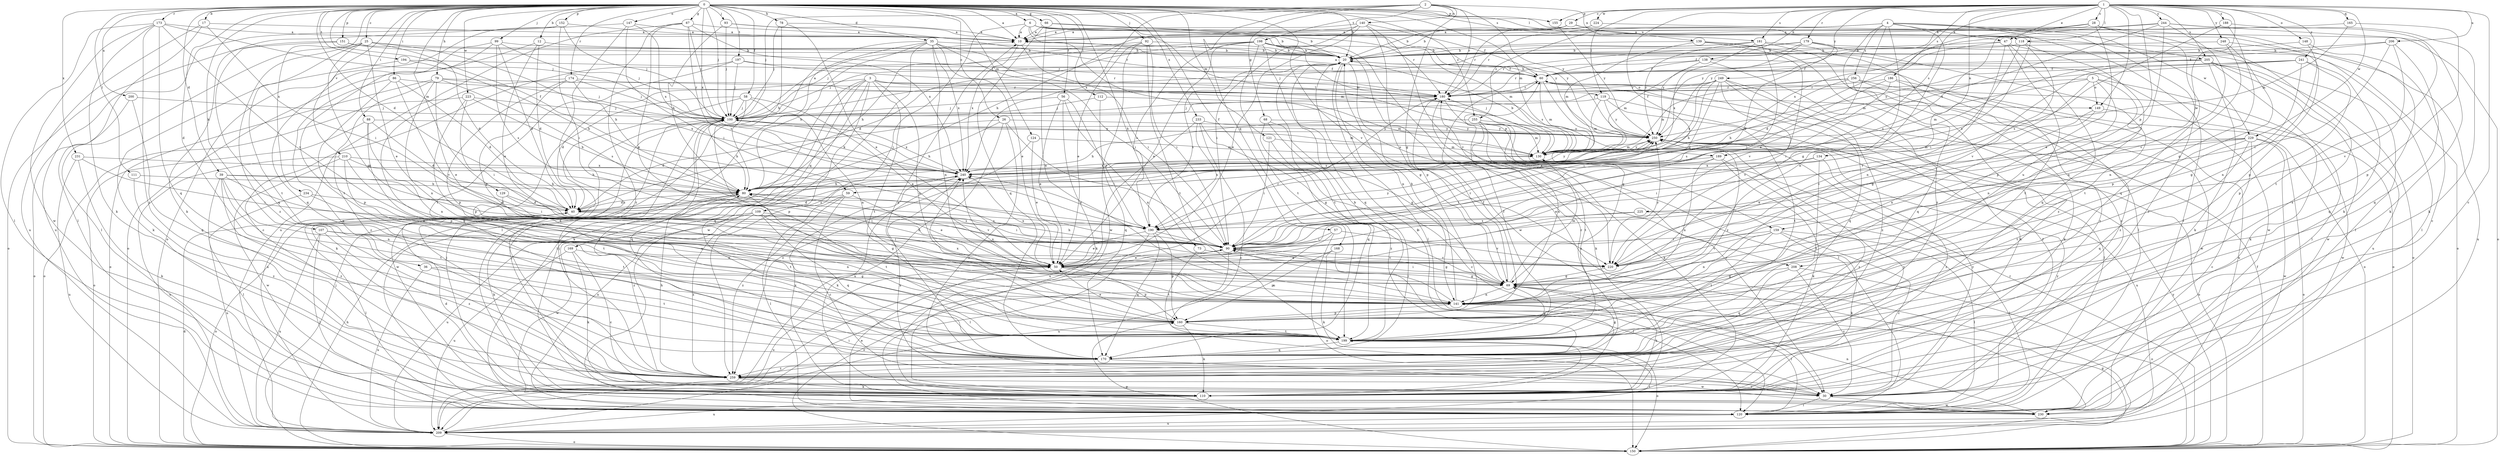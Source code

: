 strict digraph  {
0;
1;
2;
3;
4;
5;
6;
10;
12;
17;
20;
25;
26;
28;
29;
30;
35;
36;
39;
40;
47;
50;
56;
57;
58;
59;
60;
66;
67;
68;
69;
73;
78;
79;
80;
86;
88;
90;
92;
93;
99;
100;
107;
109;
110;
111;
112;
118;
119;
120;
121;
124;
129;
130;
134;
138;
139;
140;
141;
147;
148;
149;
150;
151;
152;
155;
159;
160;
165;
168;
169;
170;
173;
174;
179;
180;
181;
186;
188;
189;
190;
194;
197;
198;
199;
200;
205;
206;
208;
209;
210;
220;
223;
224;
225;
229;
230;
231;
233;
234;
240;
241;
244;
248;
249;
250;
255;
256;
259;
0 -> 6  [label=a];
0 -> 10  [label=a];
0 -> 12  [label=b];
0 -> 17  [label=b];
0 -> 20  [label=b];
0 -> 25  [label=c];
0 -> 26  [label=c];
0 -> 35  [label=d];
0 -> 36  [label=d];
0 -> 39  [label=d];
0 -> 40  [label=d];
0 -> 56  [label=f];
0 -> 57  [label=f];
0 -> 58  [label=f];
0 -> 59  [label=f];
0 -> 66  [label=g];
0 -> 67  [label=g];
0 -> 73  [label=h];
0 -> 78  [label=h];
0 -> 79  [label=h];
0 -> 86  [label=i];
0 -> 88  [label=i];
0 -> 92  [label=j];
0 -> 93  [label=j];
0 -> 99  [label=j];
0 -> 100  [label=j];
0 -> 107  [label=k];
0 -> 111  [label=l];
0 -> 112  [label=l];
0 -> 118  [label=l];
0 -> 121  [label=m];
0 -> 124  [label=m];
0 -> 129  [label=m];
0 -> 130  [label=m];
0 -> 147  [label=o];
0 -> 151  [label=p];
0 -> 152  [label=p];
0 -> 155  [label=p];
0 -> 173  [label=r];
0 -> 174  [label=r];
0 -> 181  [label=s];
0 -> 194  [label=t];
0 -> 197  [label=t];
0 -> 200  [label=u];
0 -> 205  [label=u];
0 -> 210  [label=v];
0 -> 220  [label=v];
0 -> 223  [label=w];
0 -> 231  [label=x];
0 -> 233  [label=x];
0 -> 234  [label=x];
0 -> 240  [label=x];
0 -> 255  [label=z];
1 -> 28  [label=c];
1 -> 29  [label=c];
1 -> 30  [label=c];
1 -> 47  [label=e];
1 -> 59  [label=f];
1 -> 118  [label=l];
1 -> 119  [label=l];
1 -> 134  [label=n];
1 -> 138  [label=n];
1 -> 148  [label=o];
1 -> 149  [label=o];
1 -> 155  [label=p];
1 -> 159  [label=p];
1 -> 165  [label=q];
1 -> 179  [label=r];
1 -> 181  [label=s];
1 -> 186  [label=s];
1 -> 188  [label=s];
1 -> 189  [label=s];
1 -> 205  [label=u];
1 -> 206  [label=u];
1 -> 224  [label=w];
1 -> 225  [label=w];
1 -> 229  [label=w];
1 -> 241  [label=y];
1 -> 244  [label=y];
1 -> 248  [label=y];
1 -> 249  [label=y];
2 -> 68  [label=g];
2 -> 69  [label=g];
2 -> 100  [label=j];
2 -> 139  [label=n];
2 -> 140  [label=n];
2 -> 168  [label=q];
2 -> 180  [label=r];
2 -> 198  [label=t];
2 -> 240  [label=x];
2 -> 250  [label=y];
3 -> 40  [label=d];
3 -> 109  [label=k];
3 -> 110  [label=k];
3 -> 119  [label=l];
3 -> 120  [label=l];
3 -> 141  [label=n];
3 -> 149  [label=o];
3 -> 169  [label=q];
3 -> 170  [label=q];
3 -> 189  [label=s];
3 -> 199  [label=t];
4 -> 30  [label=c];
4 -> 47  [label=e];
4 -> 50  [label=e];
4 -> 69  [label=g];
4 -> 120  [label=l];
4 -> 141  [label=n];
4 -> 180  [label=r];
4 -> 229  [label=w];
4 -> 255  [label=z];
4 -> 256  [label=z];
4 -> 259  [label=z];
5 -> 69  [label=g];
5 -> 110  [label=k];
5 -> 130  [label=m];
5 -> 141  [label=n];
5 -> 149  [label=o];
5 -> 180  [label=r];
5 -> 208  [label=u];
6 -> 10  [label=a];
6 -> 20  [label=b];
6 -> 130  [label=m];
6 -> 159  [label=p];
6 -> 180  [label=r];
6 -> 208  [label=u];
6 -> 250  [label=y];
6 -> 259  [label=z];
10 -> 20  [label=b];
10 -> 90  [label=i];
10 -> 240  [label=x];
12 -> 20  [label=b];
12 -> 40  [label=d];
12 -> 50  [label=e];
12 -> 150  [label=o];
17 -> 10  [label=a];
17 -> 90  [label=i];
17 -> 120  [label=l];
17 -> 209  [label=u];
20 -> 60  [label=f];
20 -> 69  [label=g];
20 -> 100  [label=j];
20 -> 120  [label=l];
20 -> 141  [label=n];
20 -> 190  [label=s];
20 -> 199  [label=t];
25 -> 20  [label=b];
25 -> 40  [label=d];
25 -> 50  [label=e];
25 -> 69  [label=g];
25 -> 80  [label=h];
25 -> 120  [label=l];
25 -> 199  [label=t];
25 -> 259  [label=z];
26 -> 30  [label=c];
26 -> 40  [label=d];
26 -> 80  [label=h];
26 -> 90  [label=i];
26 -> 209  [label=u];
26 -> 250  [label=y];
28 -> 10  [label=a];
28 -> 110  [label=k];
28 -> 160  [label=p];
28 -> 170  [label=q];
28 -> 190  [label=s];
28 -> 240  [label=x];
28 -> 250  [label=y];
28 -> 259  [label=z];
29 -> 10  [label=a];
29 -> 20  [label=b];
29 -> 160  [label=p];
29 -> 180  [label=r];
29 -> 190  [label=s];
30 -> 40  [label=d];
30 -> 60  [label=f];
30 -> 100  [label=j];
30 -> 120  [label=l];
30 -> 230  [label=w];
30 -> 240  [label=x];
30 -> 250  [label=y];
35 -> 20  [label=b];
35 -> 50  [label=e];
35 -> 80  [label=h];
35 -> 90  [label=i];
35 -> 110  [label=k];
35 -> 120  [label=l];
35 -> 130  [label=m];
35 -> 141  [label=n];
35 -> 230  [label=w];
35 -> 240  [label=x];
36 -> 69  [label=g];
36 -> 199  [label=t];
36 -> 209  [label=u];
39 -> 50  [label=e];
39 -> 80  [label=h];
39 -> 90  [label=i];
39 -> 120  [label=l];
39 -> 141  [label=n];
39 -> 199  [label=t];
39 -> 259  [label=z];
40 -> 90  [label=i];
40 -> 120  [label=l];
40 -> 150  [label=o];
40 -> 190  [label=s];
47 -> 20  [label=b];
47 -> 40  [label=d];
47 -> 141  [label=n];
47 -> 150  [label=o];
47 -> 170  [label=q];
47 -> 199  [label=t];
50 -> 69  [label=g];
50 -> 80  [label=h];
50 -> 141  [label=n];
50 -> 160  [label=p];
50 -> 180  [label=r];
50 -> 209  [label=u];
50 -> 240  [label=x];
56 -> 50  [label=e];
56 -> 100  [label=j];
56 -> 110  [label=k];
56 -> 141  [label=n];
56 -> 190  [label=s];
57 -> 90  [label=i];
57 -> 150  [label=o];
57 -> 209  [label=u];
57 -> 220  [label=v];
58 -> 50  [label=e];
58 -> 100  [label=j];
58 -> 110  [label=k];
58 -> 141  [label=n];
58 -> 160  [label=p];
58 -> 209  [label=u];
59 -> 30  [label=c];
59 -> 40  [label=d];
59 -> 50  [label=e];
59 -> 120  [label=l];
59 -> 259  [label=z];
60 -> 10  [label=a];
60 -> 20  [label=b];
60 -> 69  [label=g];
60 -> 130  [label=m];
60 -> 150  [label=o];
60 -> 180  [label=r];
66 -> 10  [label=a];
66 -> 20  [label=b];
66 -> 141  [label=n];
66 -> 170  [label=q];
66 -> 250  [label=y];
67 -> 10  [label=a];
67 -> 50  [label=e];
67 -> 100  [label=j];
67 -> 190  [label=s];
67 -> 209  [label=u];
67 -> 240  [label=x];
67 -> 259  [label=z];
68 -> 69  [label=g];
68 -> 170  [label=q];
68 -> 250  [label=y];
68 -> 259  [label=z];
69 -> 90  [label=i];
69 -> 110  [label=k];
69 -> 130  [label=m];
69 -> 141  [label=n];
69 -> 180  [label=r];
73 -> 199  [label=t];
73 -> 220  [label=v];
78 -> 10  [label=a];
78 -> 50  [label=e];
78 -> 80  [label=h];
78 -> 100  [label=j];
79 -> 50  [label=e];
79 -> 100  [label=j];
79 -> 141  [label=n];
79 -> 150  [label=o];
79 -> 180  [label=r];
79 -> 190  [label=s];
79 -> 259  [label=z];
80 -> 40  [label=d];
80 -> 110  [label=k];
80 -> 199  [label=t];
80 -> 220  [label=v];
80 -> 250  [label=y];
80 -> 259  [label=z];
86 -> 40  [label=d];
86 -> 160  [label=p];
86 -> 170  [label=q];
86 -> 180  [label=r];
86 -> 220  [label=v];
88 -> 40  [label=d];
88 -> 141  [label=n];
88 -> 150  [label=o];
88 -> 160  [label=p];
88 -> 250  [label=y];
90 -> 50  [label=e];
90 -> 69  [label=g];
90 -> 150  [label=o];
90 -> 220  [label=v];
90 -> 250  [label=y];
92 -> 20  [label=b];
92 -> 50  [label=e];
92 -> 80  [label=h];
92 -> 90  [label=i];
92 -> 199  [label=t];
92 -> 230  [label=w];
93 -> 10  [label=a];
93 -> 80  [label=h];
93 -> 100  [label=j];
93 -> 180  [label=r];
99 -> 20  [label=b];
99 -> 40  [label=d];
99 -> 100  [label=j];
99 -> 170  [label=q];
99 -> 190  [label=s];
99 -> 199  [label=t];
100 -> 10  [label=a];
100 -> 80  [label=h];
100 -> 130  [label=m];
100 -> 170  [label=q];
100 -> 230  [label=w];
100 -> 240  [label=x];
100 -> 250  [label=y];
107 -> 50  [label=e];
107 -> 90  [label=i];
107 -> 120  [label=l];
107 -> 141  [label=n];
107 -> 209  [label=u];
107 -> 259  [label=z];
109 -> 69  [label=g];
109 -> 170  [label=q];
109 -> 190  [label=s];
109 -> 209  [label=u];
109 -> 230  [label=w];
109 -> 259  [label=z];
110 -> 20  [label=b];
110 -> 100  [label=j];
110 -> 209  [label=u];
110 -> 240  [label=x];
110 -> 250  [label=y];
111 -> 80  [label=h];
111 -> 259  [label=z];
112 -> 100  [label=j];
112 -> 130  [label=m];
112 -> 170  [label=q];
118 -> 20  [label=b];
118 -> 90  [label=i];
118 -> 120  [label=l];
118 -> 141  [label=n];
118 -> 220  [label=v];
119 -> 100  [label=j];
119 -> 120  [label=l];
119 -> 130  [label=m];
119 -> 199  [label=t];
119 -> 250  [label=y];
120 -> 50  [label=e];
120 -> 209  [label=u];
120 -> 240  [label=x];
120 -> 250  [label=y];
121 -> 30  [label=c];
121 -> 90  [label=i];
121 -> 130  [label=m];
124 -> 50  [label=e];
124 -> 130  [label=m];
124 -> 259  [label=z];
129 -> 40  [label=d];
129 -> 90  [label=i];
129 -> 199  [label=t];
130 -> 20  [label=b];
130 -> 240  [label=x];
130 -> 250  [label=y];
134 -> 50  [label=e];
134 -> 199  [label=t];
134 -> 240  [label=x];
134 -> 259  [label=z];
138 -> 60  [label=f];
138 -> 130  [label=m];
138 -> 170  [label=q];
138 -> 180  [label=r];
138 -> 259  [label=z];
139 -> 20  [label=b];
139 -> 30  [label=c];
139 -> 120  [label=l];
139 -> 130  [label=m];
139 -> 220  [label=v];
140 -> 10  [label=a];
140 -> 50  [label=e];
140 -> 60  [label=f];
140 -> 80  [label=h];
140 -> 90  [label=i];
140 -> 160  [label=p];
140 -> 220  [label=v];
141 -> 20  [label=b];
141 -> 90  [label=i];
141 -> 120  [label=l];
141 -> 160  [label=p];
141 -> 240  [label=x];
147 -> 10  [label=a];
147 -> 90  [label=i];
147 -> 150  [label=o];
147 -> 240  [label=x];
147 -> 259  [label=z];
148 -> 20  [label=b];
148 -> 30  [label=c];
148 -> 141  [label=n];
149 -> 141  [label=n];
149 -> 220  [label=v];
149 -> 230  [label=w];
150 -> 40  [label=d];
150 -> 60  [label=f];
150 -> 69  [label=g];
150 -> 80  [label=h];
150 -> 100  [label=j];
150 -> 160  [label=p];
150 -> 180  [label=r];
150 -> 250  [label=y];
151 -> 20  [label=b];
151 -> 150  [label=o];
151 -> 170  [label=q];
151 -> 180  [label=r];
152 -> 10  [label=a];
152 -> 90  [label=i];
152 -> 100  [label=j];
152 -> 110  [label=k];
152 -> 209  [label=u];
155 -> 250  [label=y];
159 -> 30  [label=c];
159 -> 90  [label=i];
159 -> 110  [label=k];
159 -> 120  [label=l];
159 -> 141  [label=n];
159 -> 199  [label=t];
159 -> 220  [label=v];
160 -> 50  [label=e];
160 -> 60  [label=f];
160 -> 110  [label=k];
160 -> 199  [label=t];
160 -> 240  [label=x];
160 -> 250  [label=y];
165 -> 10  [label=a];
165 -> 130  [label=m];
165 -> 160  [label=p];
168 -> 50  [label=e];
168 -> 110  [label=k];
168 -> 120  [label=l];
168 -> 160  [label=p];
169 -> 30  [label=c];
169 -> 50  [label=e];
169 -> 110  [label=k];
169 -> 209  [label=u];
170 -> 10  [label=a];
170 -> 69  [label=g];
170 -> 180  [label=r];
170 -> 230  [label=w];
170 -> 259  [label=z];
173 -> 10  [label=a];
173 -> 100  [label=j];
173 -> 110  [label=k];
173 -> 120  [label=l];
173 -> 170  [label=q];
173 -> 220  [label=v];
173 -> 230  [label=w];
173 -> 259  [label=z];
174 -> 69  [label=g];
174 -> 100  [label=j];
174 -> 160  [label=p];
174 -> 170  [label=q];
174 -> 180  [label=r];
174 -> 240  [label=x];
179 -> 20  [label=b];
179 -> 40  [label=d];
179 -> 60  [label=f];
179 -> 120  [label=l];
179 -> 180  [label=r];
179 -> 199  [label=t];
179 -> 250  [label=y];
180 -> 100  [label=j];
180 -> 110  [label=k];
180 -> 120  [label=l];
181 -> 20  [label=b];
181 -> 90  [label=i];
181 -> 100  [label=j];
181 -> 230  [label=w];
181 -> 240  [label=x];
181 -> 250  [label=y];
181 -> 259  [label=z];
186 -> 90  [label=i];
186 -> 180  [label=r];
186 -> 190  [label=s];
186 -> 209  [label=u];
186 -> 259  [label=z];
188 -> 10  [label=a];
188 -> 69  [label=g];
188 -> 110  [label=k];
188 -> 190  [label=s];
189 -> 90  [label=i];
189 -> 110  [label=k];
189 -> 141  [label=n];
189 -> 240  [label=x];
189 -> 259  [label=z];
190 -> 50  [label=e];
190 -> 90  [label=i];
190 -> 120  [label=l];
190 -> 160  [label=p];
190 -> 170  [label=q];
190 -> 240  [label=x];
194 -> 60  [label=f];
194 -> 80  [label=h];
194 -> 110  [label=k];
197 -> 30  [label=c];
197 -> 60  [label=f];
197 -> 100  [label=j];
197 -> 180  [label=r];
197 -> 199  [label=t];
198 -> 20  [label=b];
198 -> 40  [label=d];
198 -> 50  [label=e];
198 -> 100  [label=j];
198 -> 130  [label=m];
198 -> 150  [label=o];
198 -> 170  [label=q];
198 -> 190  [label=s];
198 -> 199  [label=t];
198 -> 230  [label=w];
199 -> 20  [label=b];
199 -> 60  [label=f];
199 -> 69  [label=g];
199 -> 150  [label=o];
199 -> 170  [label=q];
200 -> 100  [label=j];
200 -> 150  [label=o];
200 -> 170  [label=q];
205 -> 60  [label=f];
205 -> 90  [label=i];
205 -> 110  [label=k];
205 -> 120  [label=l];
205 -> 150  [label=o];
205 -> 209  [label=u];
205 -> 220  [label=v];
205 -> 230  [label=w];
206 -> 20  [label=b];
206 -> 60  [label=f];
206 -> 90  [label=i];
206 -> 170  [label=q];
206 -> 220  [label=v];
208 -> 30  [label=c];
208 -> 69  [label=g];
208 -> 150  [label=o];
208 -> 170  [label=q];
209 -> 90  [label=i];
209 -> 150  [label=o];
209 -> 199  [label=t];
210 -> 80  [label=h];
210 -> 160  [label=p];
210 -> 199  [label=t];
210 -> 209  [label=u];
210 -> 230  [label=w];
210 -> 240  [label=x];
220 -> 69  [label=g];
220 -> 80  [label=h];
220 -> 250  [label=y];
223 -> 80  [label=h];
223 -> 90  [label=i];
223 -> 100  [label=j];
223 -> 150  [label=o];
223 -> 160  [label=p];
224 -> 10  [label=a];
224 -> 20  [label=b];
224 -> 150  [label=o];
225 -> 90  [label=i];
225 -> 120  [label=l];
225 -> 190  [label=s];
229 -> 30  [label=c];
229 -> 50  [label=e];
229 -> 90  [label=i];
229 -> 130  [label=m];
229 -> 150  [label=o];
229 -> 170  [label=q];
229 -> 199  [label=t];
229 -> 230  [label=w];
230 -> 141  [label=n];
231 -> 90  [label=i];
231 -> 110  [label=k];
231 -> 209  [label=u];
231 -> 240  [label=x];
233 -> 30  [label=c];
233 -> 69  [label=g];
233 -> 190  [label=s];
233 -> 209  [label=u];
233 -> 250  [label=y];
234 -> 40  [label=d];
234 -> 199  [label=t];
234 -> 209  [label=u];
240 -> 80  [label=h];
240 -> 100  [label=j];
240 -> 110  [label=k];
240 -> 250  [label=y];
241 -> 60  [label=f];
241 -> 69  [label=g];
241 -> 130  [label=m];
241 -> 160  [label=p];
241 -> 170  [label=q];
241 -> 250  [label=y];
244 -> 10  [label=a];
244 -> 50  [label=e];
244 -> 110  [label=k];
244 -> 199  [label=t];
244 -> 220  [label=v];
244 -> 240  [label=x];
244 -> 250  [label=y];
248 -> 20  [label=b];
248 -> 141  [label=n];
248 -> 160  [label=p];
248 -> 209  [label=u];
249 -> 40  [label=d];
249 -> 80  [label=h];
249 -> 100  [label=j];
249 -> 110  [label=k];
249 -> 170  [label=q];
249 -> 180  [label=r];
249 -> 220  [label=v];
249 -> 240  [label=x];
249 -> 259  [label=z];
250 -> 130  [label=m];
250 -> 150  [label=o];
250 -> 209  [label=u];
255 -> 30  [label=c];
255 -> 80  [label=h];
255 -> 110  [label=k];
255 -> 130  [label=m];
255 -> 141  [label=n];
255 -> 199  [label=t];
255 -> 250  [label=y];
256 -> 80  [label=h];
256 -> 110  [label=k];
256 -> 130  [label=m];
256 -> 150  [label=o];
256 -> 180  [label=r];
256 -> 230  [label=w];
259 -> 30  [label=c];
259 -> 80  [label=h];
259 -> 100  [label=j];
259 -> 110  [label=k];
}
